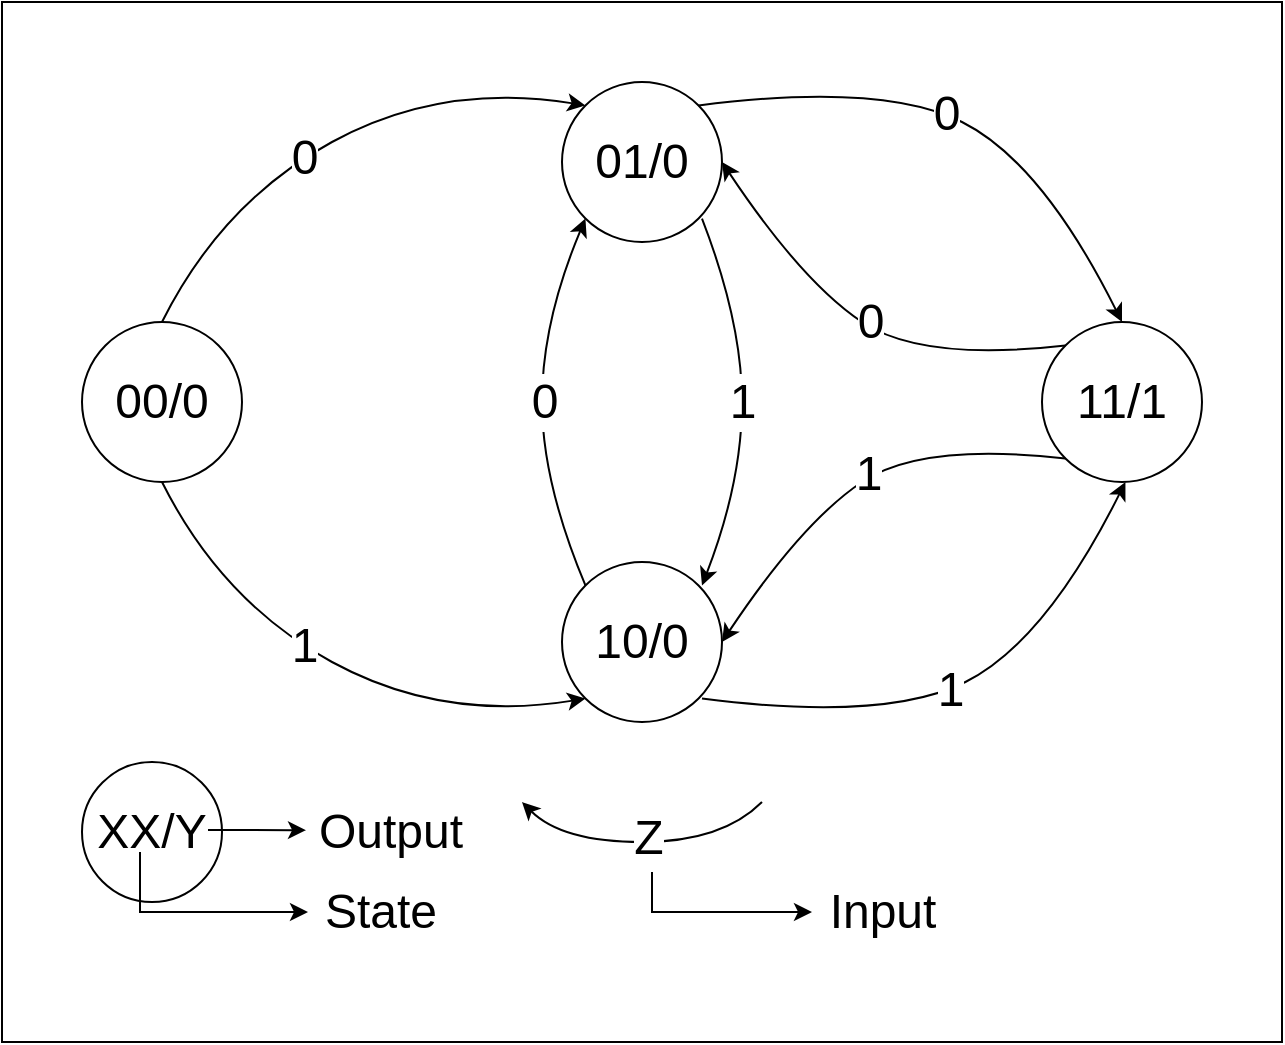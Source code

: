 <mxfile version="20.8.13" type="device"><diagram name="state_diagram" id="PUJWW_qoMfBBop7An2Rg"><mxGraphModel dx="989" dy="512" grid="1" gridSize="10" guides="1" tooltips="1" connect="1" arrows="1" fold="1" page="1" pageScale="1" pageWidth="850" pageHeight="1100" math="0" shadow="0"><root><mxCell id="0"/><mxCell id="1" parent="0"/><mxCell id="0YX7aVXHLQgjf0lvZkv5-36" value="" style="rounded=0;whiteSpace=wrap;html=1;fontSize=24;" parent="1" vertex="1"><mxGeometry x="80" y="240" width="640" height="520" as="geometry"/></mxCell><mxCell id="0YX7aVXHLQgjf0lvZkv5-1" value="00/0" style="ellipse;whiteSpace=wrap;html=1;aspect=fixed;fontSize=24;" parent="1" vertex="1"><mxGeometry x="120" y="400" width="80" height="80" as="geometry"/></mxCell><mxCell id="0YX7aVXHLQgjf0lvZkv5-2" value="01/0" style="ellipse;whiteSpace=wrap;html=1;aspect=fixed;fontSize=24;" parent="1" vertex="1"><mxGeometry x="360" y="280" width="80" height="80" as="geometry"/></mxCell><mxCell id="0YX7aVXHLQgjf0lvZkv5-3" value="10/0" style="ellipse;whiteSpace=wrap;html=1;aspect=fixed;fontSize=24;" parent="1" vertex="1"><mxGeometry x="360" y="520" width="80" height="80" as="geometry"/></mxCell><mxCell id="0YX7aVXHLQgjf0lvZkv5-4" value="11/1" style="ellipse;whiteSpace=wrap;html=1;aspect=fixed;fontSize=24;" parent="1" vertex="1"><mxGeometry x="600" y="400" width="80" height="80" as="geometry"/></mxCell><mxCell id="0YX7aVXHLQgjf0lvZkv5-5" value="" style="curved=1;endArrow=classic;html=1;rounded=0;exitX=0.5;exitY=0;exitDx=0;exitDy=0;entryX=0;entryY=0;entryDx=0;entryDy=0;fontSize=24;" parent="1" source="0YX7aVXHLQgjf0lvZkv5-1" target="0YX7aVXHLQgjf0lvZkv5-2" edge="1"><mxGeometry width="50" height="50" relative="1" as="geometry"><mxPoint x="130" y="310" as="sourcePoint"/><mxPoint x="180" y="260" as="targetPoint"/><Array as="points"><mxPoint x="190" y="340"/><mxPoint x="300" y="280"/></Array></mxGeometry></mxCell><mxCell id="0YX7aVXHLQgjf0lvZkv5-13" value="0" style="edgeLabel;html=1;align=center;verticalAlign=middle;resizable=0;points=[];fontSize=24;" parent="0YX7aVXHLQgjf0lvZkv5-5" vertex="1" connectable="0"><mxGeometry x="-0.139" relative="1" as="geometry"><mxPoint as="offset"/></mxGeometry></mxCell><mxCell id="0YX7aVXHLQgjf0lvZkv5-6" value="" style="curved=1;endArrow=classic;html=1;rounded=0;exitX=1;exitY=0;exitDx=0;exitDy=0;entryX=0.5;entryY=0;entryDx=0;entryDy=0;fontSize=24;" parent="1" source="0YX7aVXHLQgjf0lvZkv5-2" target="0YX7aVXHLQgjf0lvZkv5-4" edge="1"><mxGeometry width="50" height="50" relative="1" as="geometry"><mxPoint x="430" y="290" as="sourcePoint"/><mxPoint x="641.716" y="181.716" as="targetPoint"/><Array as="points"><mxPoint x="520" y="280"/><mxPoint x="600" y="320"/></Array></mxGeometry></mxCell><mxCell id="0YX7aVXHLQgjf0lvZkv5-15" value="0" style="edgeLabel;html=1;align=center;verticalAlign=middle;resizable=0;points=[];fontSize=24;" parent="0YX7aVXHLQgjf0lvZkv5-6" vertex="1" connectable="0"><mxGeometry x="-0.052" relative="1" as="geometry"><mxPoint as="offset"/></mxGeometry></mxCell><mxCell id="0YX7aVXHLQgjf0lvZkv5-9" value="" style="curved=1;endArrow=classic;html=1;rounded=0;exitX=0.5;exitY=0;exitDx=0;exitDy=0;entryX=0;entryY=0;entryDx=0;entryDy=0;fontSize=24;" parent="1" edge="1"><mxGeometry width="50" height="50" relative="1" as="geometry"><mxPoint x="160" y="480.0" as="sourcePoint"/><mxPoint x="371.716" y="588.284" as="targetPoint"/><Array as="points"><mxPoint x="190" y="540"/><mxPoint x="300" y="600"/></Array></mxGeometry></mxCell><mxCell id="0YX7aVXHLQgjf0lvZkv5-14" value="1" style="edgeLabel;html=1;align=center;verticalAlign=middle;resizable=0;points=[];fontSize=24;" parent="0YX7aVXHLQgjf0lvZkv5-9" vertex="1" connectable="0"><mxGeometry x="-0.145" y="1" relative="1" as="geometry"><mxPoint as="offset"/></mxGeometry></mxCell><mxCell id="0YX7aVXHLQgjf0lvZkv5-17" value="" style="curved=1;endArrow=classic;html=1;rounded=0;entryX=0;entryY=1;entryDx=0;entryDy=0;exitX=0;exitY=0;exitDx=0;exitDy=0;fontSize=24;" parent="1" source="0YX7aVXHLQgjf0lvZkv5-3" target="0YX7aVXHLQgjf0lvZkv5-2" edge="1"><mxGeometry width="50" height="50" relative="1" as="geometry"><mxPoint x="240" y="450" as="sourcePoint"/><mxPoint x="290" y="400" as="targetPoint"/><Array as="points"><mxPoint x="350" y="480"/><mxPoint x="350" y="400"/></Array></mxGeometry></mxCell><mxCell id="0YX7aVXHLQgjf0lvZkv5-21" value="0" style="edgeLabel;html=1;align=center;verticalAlign=middle;resizable=0;points=[];fontSize=24;" parent="0YX7aVXHLQgjf0lvZkv5-17" vertex="1" connectable="0"><mxGeometry x="-0.034" y="-1" relative="1" as="geometry"><mxPoint y="-3" as="offset"/></mxGeometry></mxCell><mxCell id="0YX7aVXHLQgjf0lvZkv5-18" value="" style="curved=1;endArrow=classic;html=1;rounded=0;entryX=0;entryY=1;entryDx=0;entryDy=0;exitX=0;exitY=0;exitDx=0;exitDy=0;fontSize=24;" parent="1" edge="1"><mxGeometry width="50" height="50" relative="1" as="geometry"><mxPoint x="430.0" y="348.284" as="sourcePoint"/><mxPoint x="430.0" y="531.716" as="targetPoint"/><Array as="points"><mxPoint x="450" y="400"/><mxPoint x="450" y="480"/></Array></mxGeometry></mxCell><mxCell id="0YX7aVXHLQgjf0lvZkv5-20" value="1" style="edgeLabel;html=1;align=center;verticalAlign=middle;resizable=0;points=[];fontSize=24;" parent="0YX7aVXHLQgjf0lvZkv5-18" vertex="1" connectable="0"><mxGeometry x="0.08" relative="1" as="geometry"><mxPoint y="-8" as="offset"/></mxGeometry></mxCell><mxCell id="0YX7aVXHLQgjf0lvZkv5-22" value="" style="curved=1;endArrow=classic;html=1;rounded=0;exitX=1;exitY=0;exitDx=0;exitDy=0;entryX=0.5;entryY=0;entryDx=0;entryDy=0;fontSize=24;" parent="1" edge="1"><mxGeometry width="50" height="50" relative="1" as="geometry"><mxPoint x="430.004" y="588.284" as="sourcePoint"/><mxPoint x="641.72" y="480.0" as="targetPoint"/><Array as="points"><mxPoint x="521.72" y="600.0"/><mxPoint x="601.72" y="560.0"/></Array></mxGeometry></mxCell><mxCell id="0YX7aVXHLQgjf0lvZkv5-23" value="1" style="edgeLabel;html=1;align=center;verticalAlign=middle;resizable=0;points=[];fontSize=24;" parent="0YX7aVXHLQgjf0lvZkv5-22" vertex="1" connectable="0"><mxGeometry x="-0.052" relative="1" as="geometry"><mxPoint as="offset"/></mxGeometry></mxCell><mxCell id="0YX7aVXHLQgjf0lvZkv5-25" value="" style="curved=1;endArrow=classic;html=1;rounded=0;entryX=1;entryY=0.5;entryDx=0;entryDy=0;exitX=0;exitY=0;exitDx=0;exitDy=0;movable=1;resizable=1;rotatable=1;deletable=1;editable=1;connectable=1;fontSize=24;" parent="1" source="0YX7aVXHLQgjf0lvZkv5-4" target="0YX7aVXHLQgjf0lvZkv5-2" edge="1"><mxGeometry width="50" height="50" relative="1" as="geometry"><mxPoint x="520.716" y="479.996" as="sourcePoint"/><mxPoint x="520.716" y="296.564" as="targetPoint"/><Array as="points"><mxPoint x="540" y="420"/><mxPoint x="480" y="380"/></Array></mxGeometry></mxCell><mxCell id="0YX7aVXHLQgjf0lvZkv5-26" value="0" style="edgeLabel;html=1;align=center;verticalAlign=middle;resizable=0;points=[];fontSize=24;" parent="0YX7aVXHLQgjf0lvZkv5-25" vertex="1" connectable="0"><mxGeometry x="-0.034" y="-1" relative="1" as="geometry"><mxPoint y="-1" as="offset"/></mxGeometry></mxCell><mxCell id="0YX7aVXHLQgjf0lvZkv5-27" value="" style="curved=1;endArrow=classic;html=1;rounded=0;entryX=1;entryY=0.5;entryDx=0;entryDy=0;exitX=0;exitY=0;exitDx=0;exitDy=0;movable=1;resizable=1;rotatable=1;deletable=1;editable=1;connectable=1;fontSize=24;" parent="1" edge="1"><mxGeometry width="50" height="50" relative="1" as="geometry"><mxPoint x="611.716" y="468.284" as="sourcePoint"/><mxPoint x="440" y="560" as="targetPoint"/><Array as="points"><mxPoint x="540" y="460"/><mxPoint x="480" y="500"/></Array></mxGeometry></mxCell><mxCell id="0YX7aVXHLQgjf0lvZkv5-28" value="1" style="edgeLabel;html=1;align=center;verticalAlign=middle;resizable=0;points=[];fontSize=24;" parent="0YX7aVXHLQgjf0lvZkv5-27" vertex="1" connectable="0"><mxGeometry x="-0.034" y="-1" relative="1" as="geometry"><mxPoint y="-1" as="offset"/></mxGeometry></mxCell><mxCell id="OgpKid1um5MMsQF3Mdq8-16" value="" style="group" vertex="1" connectable="0" parent="1"><mxGeometry x="120" y="620" width="204" height="95" as="geometry"/></mxCell><mxCell id="OgpKid1um5MMsQF3Mdq8-1" value="&lt;font style=&quot;font-size: 24px;&quot;&gt;XX/Y&lt;/font&gt;" style="ellipse;whiteSpace=wrap;html=1;aspect=fixed;" vertex="1" parent="OgpKid1um5MMsQF3Mdq8-16"><mxGeometry width="70" height="70" as="geometry"/></mxCell><mxCell id="0YX7aVXHLQgjf0lvZkv5-30" value="State" style="text;html=1;align=center;verticalAlign=middle;resizable=0;points=[];autosize=1;strokeColor=none;fillColor=none;fontSize=24;" parent="OgpKid1um5MMsQF3Mdq8-16" vertex="1"><mxGeometry x="109" y="55" width="80" height="40" as="geometry"/></mxCell><mxCell id="0YX7aVXHLQgjf0lvZkv5-31" value="Output" style="text;html=1;align=center;verticalAlign=middle;resizable=0;points=[];autosize=1;strokeColor=none;fillColor=none;fontSize=24;" parent="OgpKid1um5MMsQF3Mdq8-16" vertex="1"><mxGeometry x="104" y="15" width="100" height="40" as="geometry"/></mxCell><mxCell id="OgpKid1um5MMsQF3Mdq8-7" value="" style="endArrow=classic;html=1;rounded=0;fontSize=24;entryX=-0.002;entryY=0.502;entryDx=0;entryDy=0;entryPerimeter=0;" edge="1" parent="OgpKid1um5MMsQF3Mdq8-16"><mxGeometry width="50" height="50" relative="1" as="geometry"><mxPoint x="63.0" y="34" as="sourcePoint"/><mxPoint x="112" y="34.08" as="targetPoint"/></mxGeometry></mxCell><mxCell id="OgpKid1um5MMsQF3Mdq8-8" value="" style="endArrow=classic;html=1;rounded=0;fontSize=24;" edge="1" parent="OgpKid1um5MMsQF3Mdq8-16"><mxGeometry width="50" height="50" relative="1" as="geometry"><mxPoint x="29" y="45" as="sourcePoint"/><mxPoint x="113" y="75" as="targetPoint"/><Array as="points"><mxPoint x="29" y="75"/></Array></mxGeometry></mxCell><mxCell id="OgpKid1um5MMsQF3Mdq8-17" value="" style="group" vertex="1" connectable="0" parent="1"><mxGeometry x="360" y="660" width="80" height="35" as="geometry"/></mxCell><mxCell id="OgpKid1um5MMsQF3Mdq8-13" value="" style="curved=1;endArrow=classic;html=1;rounded=0;movable=1;resizable=1;rotatable=1;deletable=1;editable=1;connectable=1;fontSize=24;" edge="1" parent="OgpKid1um5MMsQF3Mdq8-17"><mxGeometry width="50" height="50" relative="1" as="geometry"><mxPoint x="100" y="-20" as="sourcePoint"/><mxPoint x="-20" y="-20" as="targetPoint"/><Array as="points"><mxPoint x="80"/><mxPoint/></Array></mxGeometry></mxCell><mxCell id="OgpKid1um5MMsQF3Mdq8-14" value="Z" style="edgeLabel;html=1;align=center;verticalAlign=middle;resizable=0;points=[];fontSize=24;" vertex="1" connectable="0" parent="OgpKid1um5MMsQF3Mdq8-13"><mxGeometry x="-0.034" y="-1" relative="1" as="geometry"><mxPoint y="-1" as="offset"/></mxGeometry></mxCell><mxCell id="OgpKid1um5MMsQF3Mdq8-15" value="" style="endArrow=classic;html=1;rounded=0;fontSize=24;" edge="1" parent="OgpKid1um5MMsQF3Mdq8-17"><mxGeometry width="50" height="50" relative="1" as="geometry"><mxPoint x="45" y="15" as="sourcePoint"/><mxPoint x="125" y="35" as="targetPoint"/><Array as="points"><mxPoint x="45" y="35"/></Array></mxGeometry></mxCell><mxCell id="OgpKid1um5MMsQF3Mdq8-18" value="Input" style="text;html=1;align=center;verticalAlign=middle;resizable=0;points=[];autosize=1;strokeColor=none;fillColor=none;fontSize=24;" vertex="1" parent="1"><mxGeometry x="480" y="675" width="80" height="40" as="geometry"/></mxCell></root></mxGraphModel></diagram></mxfile>